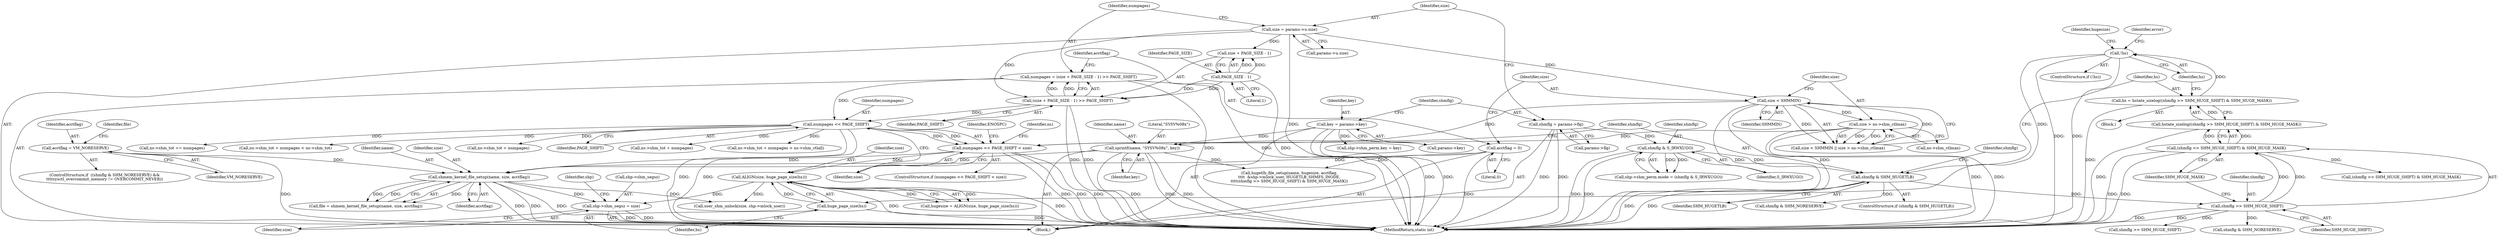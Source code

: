 digraph "0_linux_b9a532277938798b53178d5a66af6e2915cb27cf_0@pointer" {
"1000352" [label="(Call,shp->shm_segsz = size)"];
"1000273" [label="(Call,ALIGN(size, huge_page_size(hs)))"];
"1000160" [label="(Call,numpages << PAGE_SHIFT < size)"];
"1000161" [label="(Call,numpages << PAGE_SHIFT)"];
"1000130" [label="(Call,numpages = (size + PAGE_SIZE - 1) >> PAGE_SHIFT)"];
"1000132" [label="(Call,(size + PAGE_SIZE - 1) >> PAGE_SHIFT)"];
"1000120" [label="(Call,size = params->u.size)"];
"1000135" [label="(Call,PAGE_SIZE - 1)"];
"1000151" [label="(Call,size > ns->shm_ctlmax)"];
"1000148" [label="(Call,size < SHMMIN)"];
"1000275" [label="(Call,huge_page_size(hs))"];
"1000263" [label="(Call,!hs)"];
"1000254" [label="(Call,hs = hstate_sizelog((shmflg >> SHM_HUGE_SHIFT) & SHM_HUGE_MASK))"];
"1000256" [label="(Call,hstate_sizelog((shmflg >> SHM_HUGE_SHIFT) & SHM_HUGE_MASK))"];
"1000257" [label="(Call,(shmflg >> SHM_HUGE_SHIFT) & SHM_HUGE_MASK)"];
"1000258" [label="(Call,shmflg >> SHM_HUGE_SHIFT)"];
"1000248" [label="(Call,shmflg & SHM_HUGETLB)"];
"1000216" [label="(Call,shmflg & S_IRWXUGO)"];
"1000114" [label="(Call,shmflg = params->flg)"];
"1000315" [label="(Call,shmem_kernel_file_setup(name, size, acctflag))"];
"1000243" [label="(Call,sprintf(name, \"SYSV%08x\", key))"];
"1000108" [label="(Call,key = params->key)"];
"1000310" [label="(Call,acctflag = VM_NORESERVE)"];
"1000143" [label="(Call,acctflag = 0)"];
"1000133" [label="(Call,size + PAGE_SIZE - 1)"];
"1000359" [label="(Identifier,shp)"];
"1000275" [label="(Call,huge_page_size(hs))"];
"1000137" [label="(Literal,1)"];
"1000443" [label="(Call,user_shm_unlock(size, shp->mlock_user))"];
"1000203" [label="(Call,shp->shm_perm.key = key)"];
"1000264" [label="(Identifier,hs)"];
"1000257" [label="(Call,(shmflg >> SHM_HUGE_SHIFT) & SHM_HUGE_MASK)"];
"1000250" [label="(Identifier,SHM_HUGETLB)"];
"1000272" [label="(Identifier,hugesize)"];
"1000302" [label="(ControlStructure,if  ((shmflg & SHM_NORESERVE) &&\n\t\t\t\tsysctl_overcommit_memory != OVERCOMMIT_NEVER))"];
"1000135" [label="(Call,PAGE_SIZE - 1)"];
"1000260" [label="(Identifier,SHM_HUGE_SHIFT)"];
"1000180" [label="(Call,ns->shm_tot + numpages)"];
"1000456" [label="(MethodReturn,static int)"];
"1000312" [label="(Identifier,VM_NORESERVE)"];
"1000109" [label="(Identifier,key)"];
"1000132" [label="(Call,(size + PAGE_SIZE - 1) >> PAGE_SHIFT)"];
"1000246" [label="(Identifier,key)"];
"1000179" [label="(Call,ns->shm_tot + numpages > ns->shm_ctlall)"];
"1000131" [label="(Identifier,numpages)"];
"1000316" [label="(Identifier,name)"];
"1000173" [label="(Identifier,ns)"];
"1000258" [label="(Call,shmflg >> SHM_HUGE_SHIFT)"];
"1000116" [label="(Call,params->flg)"];
"1000286" [label="(Call,hugetlb_file_setup(name, hugesize, acctflag,\n\t\t\t\t  &shp->mlock_user, HUGETLB_SHMFS_INODE,\n\t\t\t\t(shmflg >> SHM_HUGE_SHIFT) & SHM_HUGE_MASK))"];
"1000152" [label="(Identifier,size)"];
"1000115" [label="(Identifier,shmflg)"];
"1000159" [label="(ControlStructure,if (numpages << PAGE_SHIFT < size))"];
"1000120" [label="(Call,size = params->u.size)"];
"1000261" [label="(Identifier,SHM_HUGE_MASK)"];
"1000162" [label="(Identifier,numpages)"];
"1000217" [label="(Identifier,shmflg)"];
"1000138" [label="(Identifier,PAGE_SHIFT)"];
"1000415" [label="(Call,ns->shm_tot += numpages)"];
"1000144" [label="(Identifier,acctflag)"];
"1000259" [label="(Identifier,shmflg)"];
"1000352" [label="(Call,shp->shm_segsz = size)"];
"1000245" [label="(Literal,\"SYSV%08x\")"];
"1000148" [label="(Call,size < SHMMIN)"];
"1000153" [label="(Call,ns->shm_ctlmax)"];
"1000305" [label="(Identifier,shmflg)"];
"1000216" [label="(Call,shmflg & S_IRWXUGO)"];
"1000151" [label="(Call,size > ns->shm_ctlmax)"];
"1000263" [label="(Call,!hs)"];
"1000143" [label="(Call,acctflag = 0)"];
"1000161" [label="(Call,numpages << PAGE_SHIFT)"];
"1000267" [label="(Identifier,error)"];
"1000254" [label="(Call,hs = hstate_sizelog((shmflg >> SHM_HUGE_SHIFT) & SHM_HUGE_MASK))"];
"1000114" [label="(Call,shmflg = params->flg)"];
"1000314" [label="(Identifier,file)"];
"1000110" [label="(Call,params->key)"];
"1000315" [label="(Call,shmem_kernel_file_setup(name, size, acctflag))"];
"1000108" [label="(Call,key = params->key)"];
"1000248" [label="(Call,shmflg & SHM_HUGETLB)"];
"1000318" [label="(Identifier,acctflag)"];
"1000244" [label="(Identifier,name)"];
"1000170" [label="(Call,ns->shm_tot + numpages < ns->shm_tot)"];
"1000121" [label="(Identifier,size)"];
"1000271" [label="(Call,hugesize = ALIGN(size, huge_page_size(hs)))"];
"1000163" [label="(Identifier,PAGE_SHIFT)"];
"1000149" [label="(Identifier,size)"];
"1000304" [label="(Call,shmflg & SHM_NORESERVE)"];
"1000122" [label="(Call,params->u.size)"];
"1000147" [label="(Call,size < SHMMIN || size > ns->shm_ctlmax)"];
"1000276" [label="(Identifier,hs)"];
"1000262" [label="(ControlStructure,if (!hs))"];
"1000255" [label="(Identifier,hs)"];
"1000150" [label="(Identifier,SHMMIN)"];
"1000218" [label="(Identifier,S_IRWXUGO)"];
"1000313" [label="(Call,file = shmem_kernel_file_setup(name, size, acctflag))"];
"1000210" [label="(Call,shp->shm_perm.mode = (shmflg & S_IRWXUGO))"];
"1000295" [label="(Call,(shmflg >> SHM_HUGE_SHIFT) & SHM_HUGE_MASK)"];
"1000296" [label="(Call,shmflg >> SHM_HUGE_SHIFT)"];
"1000247" [label="(ControlStructure,if (shmflg & SHM_HUGETLB))"];
"1000164" [label="(Identifier,size)"];
"1000251" [label="(Block,)"];
"1000256" [label="(Call,hstate_sizelog((shmflg >> SHM_HUGE_SHIFT) & SHM_HUGE_MASK))"];
"1000145" [label="(Literal,0)"];
"1000171" [label="(Call,ns->shm_tot + numpages)"];
"1000311" [label="(Identifier,acctflag)"];
"1000130" [label="(Call,numpages = (size + PAGE_SIZE - 1) >> PAGE_SHIFT)"];
"1000249" [label="(Identifier,shmflg)"];
"1000106" [label="(Block,)"];
"1000356" [label="(Identifier,size)"];
"1000273" [label="(Call,ALIGN(size, huge_page_size(hs)))"];
"1000243" [label="(Call,sprintf(name, \"SYSV%08x\", key))"];
"1000317" [label="(Identifier,size)"];
"1000278" [label="(Call,shmflg & SHM_NORESERVE)"];
"1000353" [label="(Call,shp->shm_segsz)"];
"1000160" [label="(Call,numpages << PAGE_SHIFT < size)"];
"1000167" [label="(Identifier,ENOSPC)"];
"1000274" [label="(Identifier,size)"];
"1000310" [label="(Call,acctflag = VM_NORESERVE)"];
"1000136" [label="(Identifier,PAGE_SIZE)"];
"1000352" -> "1000106"  [label="AST: "];
"1000352" -> "1000356"  [label="CFG: "];
"1000353" -> "1000352"  [label="AST: "];
"1000356" -> "1000352"  [label="AST: "];
"1000359" -> "1000352"  [label="CFG: "];
"1000352" -> "1000456"  [label="DDG: "];
"1000352" -> "1000456"  [label="DDG: "];
"1000273" -> "1000352"  [label="DDG: "];
"1000315" -> "1000352"  [label="DDG: "];
"1000273" -> "1000271"  [label="AST: "];
"1000273" -> "1000275"  [label="CFG: "];
"1000274" -> "1000273"  [label="AST: "];
"1000275" -> "1000273"  [label="AST: "];
"1000271" -> "1000273"  [label="CFG: "];
"1000273" -> "1000456"  [label="DDG: "];
"1000273" -> "1000456"  [label="DDG: "];
"1000273" -> "1000271"  [label="DDG: "];
"1000273" -> "1000271"  [label="DDG: "];
"1000160" -> "1000273"  [label="DDG: "];
"1000275" -> "1000273"  [label="DDG: "];
"1000273" -> "1000443"  [label="DDG: "];
"1000160" -> "1000159"  [label="AST: "];
"1000160" -> "1000164"  [label="CFG: "];
"1000161" -> "1000160"  [label="AST: "];
"1000164" -> "1000160"  [label="AST: "];
"1000167" -> "1000160"  [label="CFG: "];
"1000173" -> "1000160"  [label="CFG: "];
"1000160" -> "1000456"  [label="DDG: "];
"1000160" -> "1000456"  [label="DDG: "];
"1000160" -> "1000456"  [label="DDG: "];
"1000161" -> "1000160"  [label="DDG: "];
"1000161" -> "1000160"  [label="DDG: "];
"1000151" -> "1000160"  [label="DDG: "];
"1000148" -> "1000160"  [label="DDG: "];
"1000160" -> "1000315"  [label="DDG: "];
"1000161" -> "1000163"  [label="CFG: "];
"1000162" -> "1000161"  [label="AST: "];
"1000163" -> "1000161"  [label="AST: "];
"1000164" -> "1000161"  [label="CFG: "];
"1000161" -> "1000456"  [label="DDG: "];
"1000161" -> "1000456"  [label="DDG: "];
"1000130" -> "1000161"  [label="DDG: "];
"1000132" -> "1000161"  [label="DDG: "];
"1000161" -> "1000170"  [label="DDG: "];
"1000161" -> "1000171"  [label="DDG: "];
"1000161" -> "1000179"  [label="DDG: "];
"1000161" -> "1000180"  [label="DDG: "];
"1000161" -> "1000415"  [label="DDG: "];
"1000130" -> "1000106"  [label="AST: "];
"1000130" -> "1000132"  [label="CFG: "];
"1000131" -> "1000130"  [label="AST: "];
"1000132" -> "1000130"  [label="AST: "];
"1000144" -> "1000130"  [label="CFG: "];
"1000130" -> "1000456"  [label="DDG: "];
"1000130" -> "1000456"  [label="DDG: "];
"1000132" -> "1000130"  [label="DDG: "];
"1000132" -> "1000130"  [label="DDG: "];
"1000132" -> "1000138"  [label="CFG: "];
"1000133" -> "1000132"  [label="AST: "];
"1000138" -> "1000132"  [label="AST: "];
"1000132" -> "1000456"  [label="DDG: "];
"1000132" -> "1000456"  [label="DDG: "];
"1000120" -> "1000132"  [label="DDG: "];
"1000135" -> "1000132"  [label="DDG: "];
"1000135" -> "1000132"  [label="DDG: "];
"1000120" -> "1000106"  [label="AST: "];
"1000120" -> "1000122"  [label="CFG: "];
"1000121" -> "1000120"  [label="AST: "];
"1000122" -> "1000120"  [label="AST: "];
"1000131" -> "1000120"  [label="CFG: "];
"1000120" -> "1000456"  [label="DDG: "];
"1000120" -> "1000133"  [label="DDG: "];
"1000120" -> "1000148"  [label="DDG: "];
"1000135" -> "1000133"  [label="AST: "];
"1000135" -> "1000137"  [label="CFG: "];
"1000136" -> "1000135"  [label="AST: "];
"1000137" -> "1000135"  [label="AST: "];
"1000133" -> "1000135"  [label="CFG: "];
"1000135" -> "1000456"  [label="DDG: "];
"1000135" -> "1000133"  [label="DDG: "];
"1000135" -> "1000133"  [label="DDG: "];
"1000151" -> "1000147"  [label="AST: "];
"1000151" -> "1000153"  [label="CFG: "];
"1000152" -> "1000151"  [label="AST: "];
"1000153" -> "1000151"  [label="AST: "];
"1000147" -> "1000151"  [label="CFG: "];
"1000151" -> "1000456"  [label="DDG: "];
"1000151" -> "1000456"  [label="DDG: "];
"1000151" -> "1000147"  [label="DDG: "];
"1000151" -> "1000147"  [label="DDG: "];
"1000148" -> "1000151"  [label="DDG: "];
"1000148" -> "1000147"  [label="AST: "];
"1000148" -> "1000150"  [label="CFG: "];
"1000149" -> "1000148"  [label="AST: "];
"1000150" -> "1000148"  [label="AST: "];
"1000152" -> "1000148"  [label="CFG: "];
"1000147" -> "1000148"  [label="CFG: "];
"1000148" -> "1000456"  [label="DDG: "];
"1000148" -> "1000456"  [label="DDG: "];
"1000148" -> "1000147"  [label="DDG: "];
"1000148" -> "1000147"  [label="DDG: "];
"1000275" -> "1000276"  [label="CFG: "];
"1000276" -> "1000275"  [label="AST: "];
"1000275" -> "1000456"  [label="DDG: "];
"1000263" -> "1000275"  [label="DDG: "];
"1000263" -> "1000262"  [label="AST: "];
"1000263" -> "1000264"  [label="CFG: "];
"1000264" -> "1000263"  [label="AST: "];
"1000267" -> "1000263"  [label="CFG: "];
"1000272" -> "1000263"  [label="CFG: "];
"1000263" -> "1000456"  [label="DDG: "];
"1000263" -> "1000456"  [label="DDG: "];
"1000254" -> "1000263"  [label="DDG: "];
"1000254" -> "1000251"  [label="AST: "];
"1000254" -> "1000256"  [label="CFG: "];
"1000255" -> "1000254"  [label="AST: "];
"1000256" -> "1000254"  [label="AST: "];
"1000264" -> "1000254"  [label="CFG: "];
"1000254" -> "1000456"  [label="DDG: "];
"1000256" -> "1000254"  [label="DDG: "];
"1000256" -> "1000257"  [label="CFG: "];
"1000257" -> "1000256"  [label="AST: "];
"1000256" -> "1000456"  [label="DDG: "];
"1000257" -> "1000256"  [label="DDG: "];
"1000257" -> "1000256"  [label="DDG: "];
"1000257" -> "1000261"  [label="CFG: "];
"1000258" -> "1000257"  [label="AST: "];
"1000261" -> "1000257"  [label="AST: "];
"1000257" -> "1000456"  [label="DDG: "];
"1000257" -> "1000456"  [label="DDG: "];
"1000258" -> "1000257"  [label="DDG: "];
"1000258" -> "1000257"  [label="DDG: "];
"1000257" -> "1000295"  [label="DDG: "];
"1000258" -> "1000260"  [label="CFG: "];
"1000259" -> "1000258"  [label="AST: "];
"1000260" -> "1000258"  [label="AST: "];
"1000261" -> "1000258"  [label="CFG: "];
"1000258" -> "1000456"  [label="DDG: "];
"1000258" -> "1000456"  [label="DDG: "];
"1000248" -> "1000258"  [label="DDG: "];
"1000258" -> "1000278"  [label="DDG: "];
"1000258" -> "1000296"  [label="DDG: "];
"1000248" -> "1000247"  [label="AST: "];
"1000248" -> "1000250"  [label="CFG: "];
"1000249" -> "1000248"  [label="AST: "];
"1000250" -> "1000248"  [label="AST: "];
"1000255" -> "1000248"  [label="CFG: "];
"1000305" -> "1000248"  [label="CFG: "];
"1000248" -> "1000456"  [label="DDG: "];
"1000248" -> "1000456"  [label="DDG: "];
"1000216" -> "1000248"  [label="DDG: "];
"1000248" -> "1000304"  [label="DDG: "];
"1000216" -> "1000210"  [label="AST: "];
"1000216" -> "1000218"  [label="CFG: "];
"1000217" -> "1000216"  [label="AST: "];
"1000218" -> "1000216"  [label="AST: "];
"1000210" -> "1000216"  [label="CFG: "];
"1000216" -> "1000456"  [label="DDG: "];
"1000216" -> "1000456"  [label="DDG: "];
"1000216" -> "1000210"  [label="DDG: "];
"1000216" -> "1000210"  [label="DDG: "];
"1000114" -> "1000216"  [label="DDG: "];
"1000114" -> "1000106"  [label="AST: "];
"1000114" -> "1000116"  [label="CFG: "];
"1000115" -> "1000114"  [label="AST: "];
"1000116" -> "1000114"  [label="AST: "];
"1000121" -> "1000114"  [label="CFG: "];
"1000114" -> "1000456"  [label="DDG: "];
"1000114" -> "1000456"  [label="DDG: "];
"1000315" -> "1000313"  [label="AST: "];
"1000315" -> "1000318"  [label="CFG: "];
"1000316" -> "1000315"  [label="AST: "];
"1000317" -> "1000315"  [label="AST: "];
"1000318" -> "1000315"  [label="AST: "];
"1000313" -> "1000315"  [label="CFG: "];
"1000315" -> "1000456"  [label="DDG: "];
"1000315" -> "1000456"  [label="DDG: "];
"1000315" -> "1000456"  [label="DDG: "];
"1000315" -> "1000313"  [label="DDG: "];
"1000315" -> "1000313"  [label="DDG: "];
"1000315" -> "1000313"  [label="DDG: "];
"1000243" -> "1000315"  [label="DDG: "];
"1000310" -> "1000315"  [label="DDG: "];
"1000143" -> "1000315"  [label="DDG: "];
"1000315" -> "1000443"  [label="DDG: "];
"1000243" -> "1000106"  [label="AST: "];
"1000243" -> "1000246"  [label="CFG: "];
"1000244" -> "1000243"  [label="AST: "];
"1000245" -> "1000243"  [label="AST: "];
"1000246" -> "1000243"  [label="AST: "];
"1000249" -> "1000243"  [label="CFG: "];
"1000243" -> "1000456"  [label="DDG: "];
"1000243" -> "1000456"  [label="DDG: "];
"1000243" -> "1000456"  [label="DDG: "];
"1000108" -> "1000243"  [label="DDG: "];
"1000243" -> "1000286"  [label="DDG: "];
"1000108" -> "1000106"  [label="AST: "];
"1000108" -> "1000110"  [label="CFG: "];
"1000109" -> "1000108"  [label="AST: "];
"1000110" -> "1000108"  [label="AST: "];
"1000115" -> "1000108"  [label="CFG: "];
"1000108" -> "1000456"  [label="DDG: "];
"1000108" -> "1000456"  [label="DDG: "];
"1000108" -> "1000203"  [label="DDG: "];
"1000310" -> "1000302"  [label="AST: "];
"1000310" -> "1000312"  [label="CFG: "];
"1000311" -> "1000310"  [label="AST: "];
"1000312" -> "1000310"  [label="AST: "];
"1000314" -> "1000310"  [label="CFG: "];
"1000310" -> "1000456"  [label="DDG: "];
"1000143" -> "1000106"  [label="AST: "];
"1000143" -> "1000145"  [label="CFG: "];
"1000144" -> "1000143"  [label="AST: "];
"1000145" -> "1000143"  [label="AST: "];
"1000149" -> "1000143"  [label="CFG: "];
"1000143" -> "1000456"  [label="DDG: "];
"1000143" -> "1000286"  [label="DDG: "];
}
